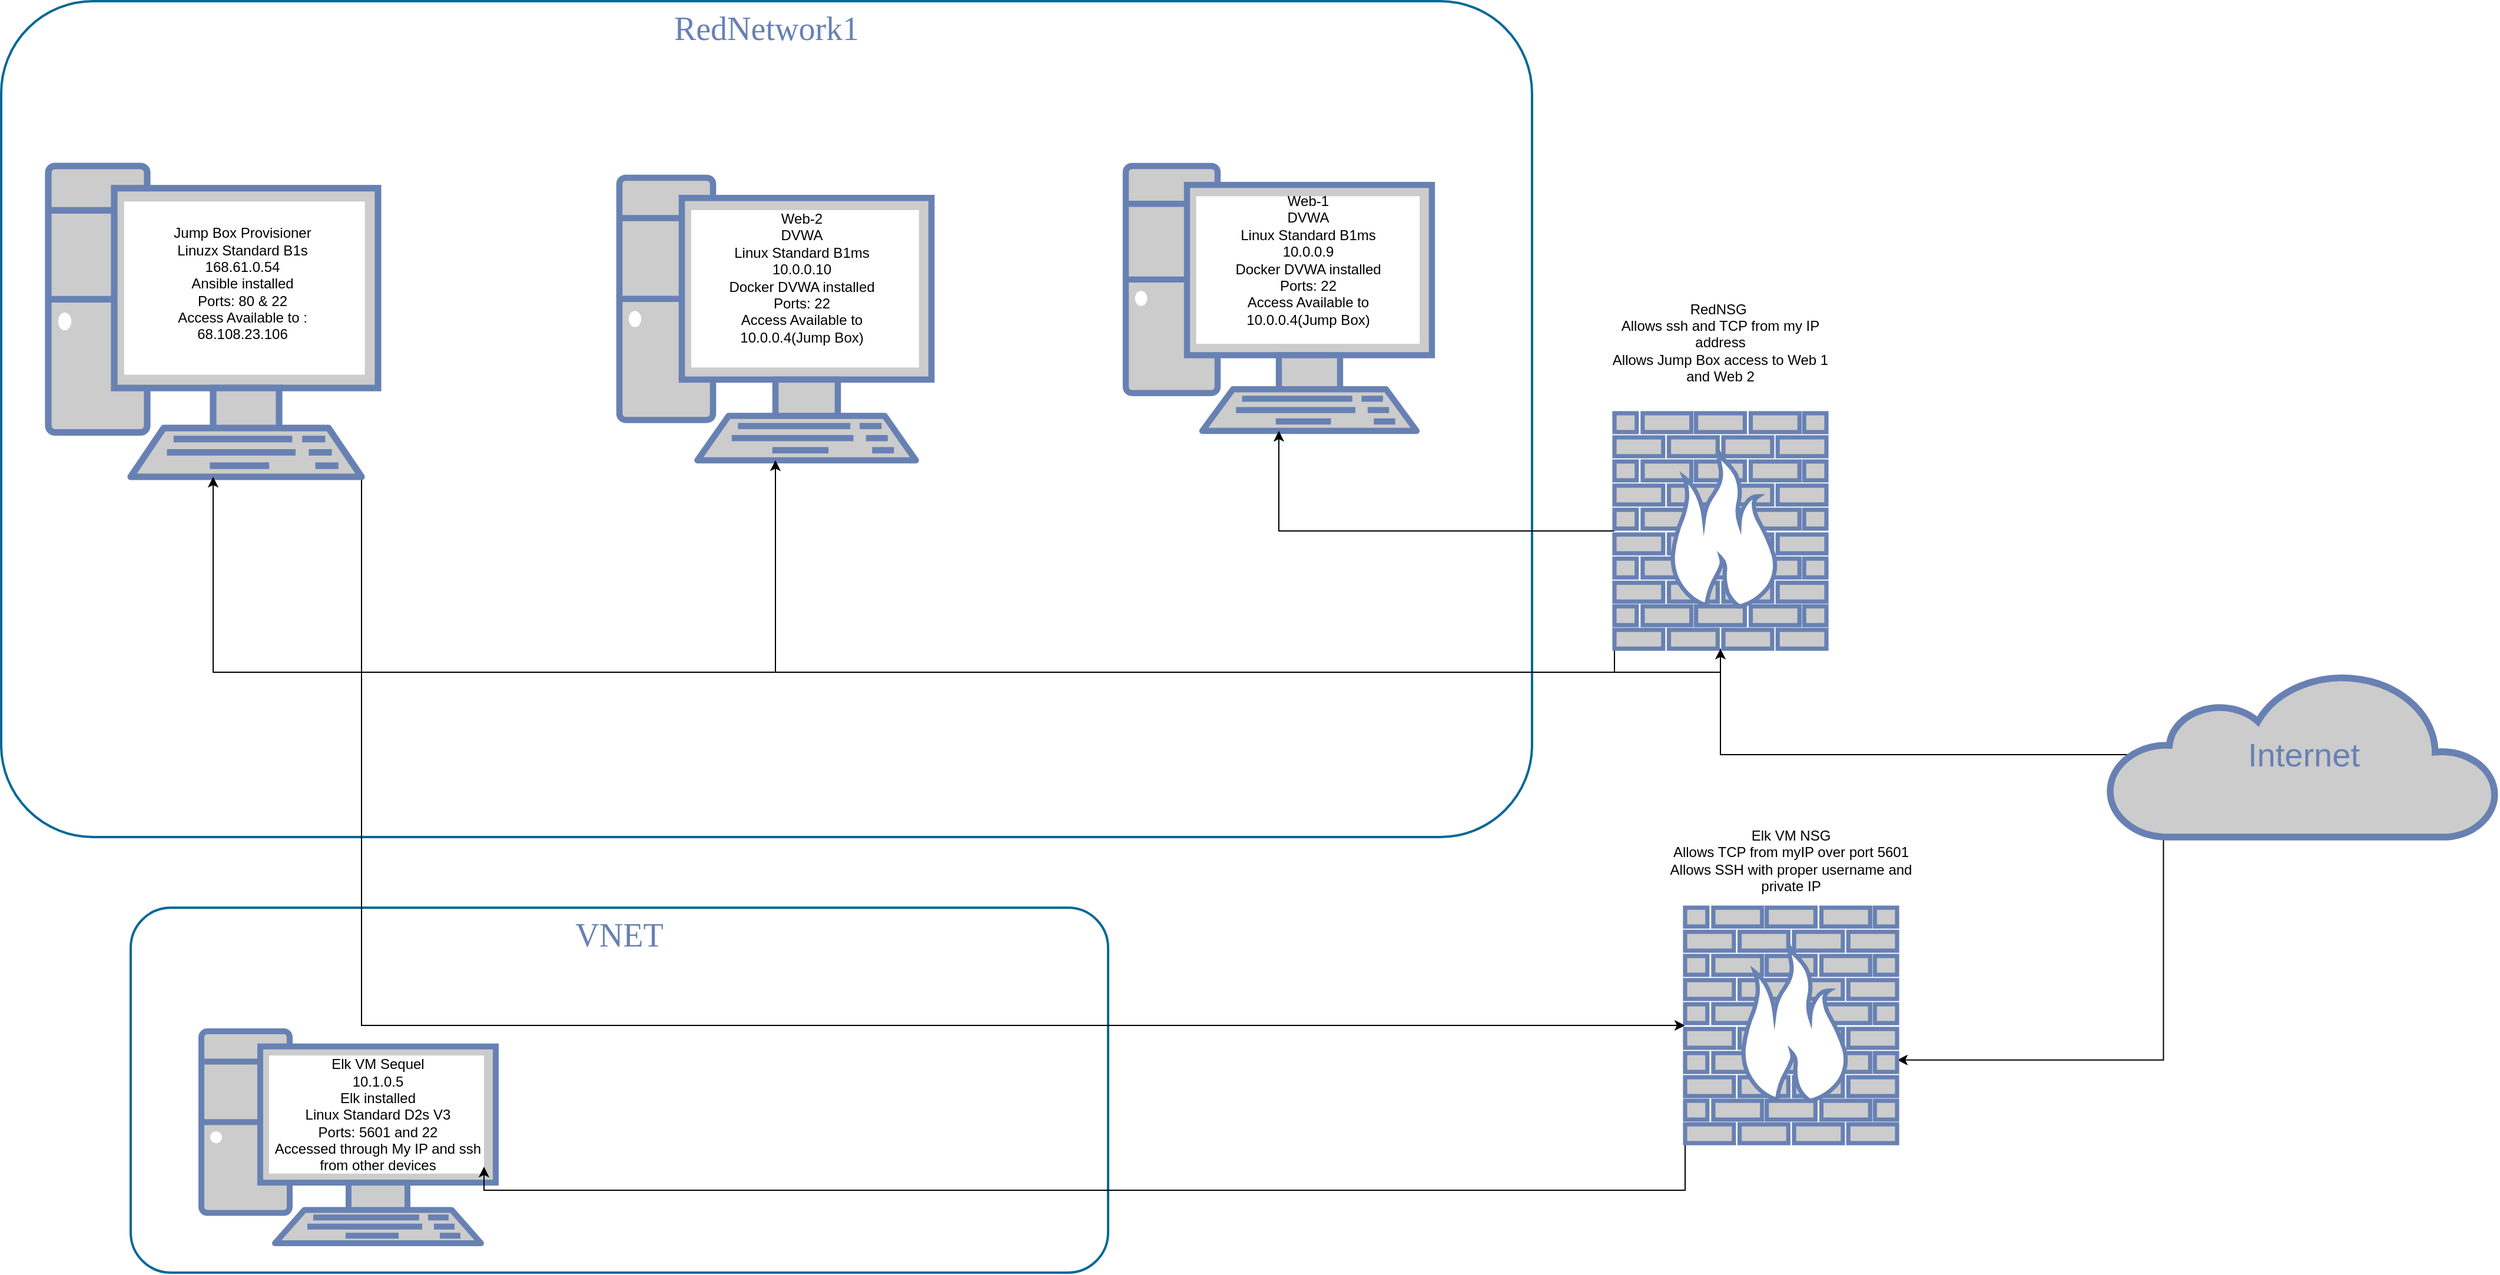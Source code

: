 <mxfile version="14.8.0" type="github">
  <diagram name="Page-1" id="bfe91b75-5d2c-26a0-9c1d-138518896778">
    <mxGraphModel dx="2893" dy="1417" grid="1" gridSize="10" guides="1" tooltips="1" connect="1" arrows="1" fold="1" page="1" pageScale="1" pageWidth="1100" pageHeight="850" background="none" math="0" shadow="0">
      <root>
        <mxCell id="0" />
        <mxCell id="1" parent="0" />
        <mxCell id="7c3789c024ecab99-81" value="VNET" style="rounded=1;whiteSpace=wrap;html=1;shadow=0;comic=0;strokeColor=#036897;strokeWidth=2;fillColor=none;fontFamily=Verdana;fontSize=28;fontColor=#6881B3;align=center;arcSize=11;verticalAlign=top;" parent="1" vertex="1">
          <mxGeometry x="120" y="870" width="830" height="310" as="geometry" />
        </mxCell>
        <mxCell id="7c3789c024ecab99-79" value="RedNetwork1" style="rounded=1;whiteSpace=wrap;html=1;shadow=0;comic=0;strokeColor=#036897;strokeWidth=2;fillColor=none;fontFamily=Verdana;fontSize=28;fontColor=#6881B3;align=center;arcSize=11;verticalAlign=top;" parent="1" vertex="1">
          <mxGeometry x="10" y="100" width="1300" height="710" as="geometry" />
        </mxCell>
        <mxCell id="p0hrU5M6jFZyS-_oH4Du-32" style="edgeStyle=orthogonalEdgeStyle;rounded=0;orthogonalLoop=1;jettySize=auto;html=1;exitX=0.95;exitY=1;exitDx=0;exitDy=0;exitPerimeter=0;entryX=0;entryY=0.5;entryDx=0;entryDy=0;entryPerimeter=0;" edge="1" parent="1" source="7c3789c024ecab99-20" target="p0hrU5M6jFZyS-_oH4Du-22">
          <mxGeometry relative="1" as="geometry" />
        </mxCell>
        <mxCell id="7c3789c024ecab99-20" value="" style="fontColor=#0066CC;verticalAlign=top;verticalLabelPosition=bottom;labelPosition=center;align=center;html=1;fillColor=#CCCCCC;strokeColor=#6881B3;gradientColor=none;gradientDirection=north;strokeWidth=2;shape=mxgraph.networks.pc;rounded=0;shadow=0;comic=0;" parent="1" vertex="1">
          <mxGeometry x="50" y="240" width="280" height="264" as="geometry" />
        </mxCell>
        <mxCell id="7c3789c024ecab99-23" value="" style="fontColor=#0066CC;verticalAlign=top;verticalLabelPosition=bottom;labelPosition=center;align=center;html=1;fillColor=#CCCCCC;strokeColor=#6881B3;gradientColor=none;gradientDirection=north;strokeWidth=2;shape=mxgraph.networks.pc;rounded=0;shadow=0;comic=0;" parent="1" vertex="1">
          <mxGeometry x="965" y="240" width="260" height="225" as="geometry" />
        </mxCell>
        <mxCell id="7c3789c024ecab99-25" value="" style="fontColor=#0066CC;verticalAlign=top;verticalLabelPosition=bottom;labelPosition=center;align=center;html=1;fillColor=#CCCCCC;strokeColor=#6881B3;gradientColor=none;gradientDirection=north;strokeWidth=2;shape=mxgraph.networks.pc;rounded=0;shadow=0;comic=0;" parent="1" vertex="1">
          <mxGeometry x="535" y="250" width="265" height="240" as="geometry" />
        </mxCell>
        <mxCell id="7c3789c024ecab99-34" value="" style="fontColor=#0066CC;verticalAlign=top;verticalLabelPosition=bottom;labelPosition=center;align=center;html=1;fillColor=#CCCCCC;strokeColor=#6881B3;gradientColor=none;gradientDirection=north;strokeWidth=2;shape=mxgraph.networks.pc;rounded=0;shadow=0;comic=0;" parent="1" vertex="1">
          <mxGeometry x="180" y="975" width="250" height="180" as="geometry" />
        </mxCell>
        <mxCell id="p0hrU5M6jFZyS-_oH4Du-20" style="edgeStyle=orthogonalEdgeStyle;rounded=0;orthogonalLoop=1;jettySize=auto;html=1;exitX=0.06;exitY=0.5;exitDx=0;exitDy=0;exitPerimeter=0;entryX=0.5;entryY=1;entryDx=0;entryDy=0;entryPerimeter=0;" edge="1" parent="1" source="7c3789c024ecab99-53" target="7c3789c024ecab99-8">
          <mxGeometry relative="1" as="geometry" />
        </mxCell>
        <mxCell id="p0hrU5M6jFZyS-_oH4Du-23" style="edgeStyle=orthogonalEdgeStyle;rounded=0;orthogonalLoop=1;jettySize=auto;html=1;exitX=0.14;exitY=1;exitDx=0;exitDy=0;exitPerimeter=0;entryX=1;entryY=0.647;entryDx=0;entryDy=0;entryPerimeter=0;" edge="1" parent="1" source="7c3789c024ecab99-53" target="p0hrU5M6jFZyS-_oH4Du-22">
          <mxGeometry relative="1" as="geometry" />
        </mxCell>
        <mxCell id="7c3789c024ecab99-53" value="Internet" style="html=1;fillColor=#CCCCCC;strokeColor=#6881B3;gradientColor=none;gradientDirection=north;strokeWidth=2;shape=mxgraph.networks.cloud;fontColor=#6881B3;rounded=0;shadow=0;comic=0;align=center;fontSize=28;" parent="1" vertex="1">
          <mxGeometry x="1800" y="670" width="330" height="140" as="geometry" />
        </mxCell>
        <mxCell id="p0hrU5M6jFZyS-_oH4Du-7" value="Jump Box Provisioner&lt;br&gt;Linuzx Standard B1s&lt;br&gt;168.61.0.54&lt;br&gt;Ansible installed&lt;br&gt;Ports: 80 &amp;amp; 22&lt;br&gt;Access Available to : 68.108.23.106" style="text;html=1;strokeColor=none;fillColor=none;align=center;verticalAlign=middle;whiteSpace=wrap;rounded=0;" vertex="1" parent="1">
          <mxGeometry x="120" y="280" width="190" height="120" as="geometry" />
        </mxCell>
        <mxCell id="p0hrU5M6jFZyS-_oH4Du-8" value="Web-1&lt;br&gt;DVWA&lt;br&gt;Linux Standard B1ms&lt;br&gt;10.0.0.9&lt;br&gt;Docker DVWA installed&lt;br&gt;Ports: 22&lt;br&gt;Access Available to 10.0.0.4(Jump Box)" style="text;html=1;strokeColor=none;fillColor=none;align=center;verticalAlign=middle;whiteSpace=wrap;rounded=0;" vertex="1" parent="1">
          <mxGeometry x="1040" y="270" width="160" height="100" as="geometry" />
        </mxCell>
        <mxCell id="p0hrU5M6jFZyS-_oH4Du-9" value="Web-2&lt;br&gt;DVWA&lt;br&gt;Linux Standard B1ms&lt;br&gt;10.0.0.10&lt;br&gt;Docker DVWA installed&lt;br&gt;Ports: 22&lt;br&gt;Access Available to 10.0.0.4(Jump Box)" style="text;html=1;strokeColor=none;fillColor=none;align=center;verticalAlign=middle;whiteSpace=wrap;rounded=0;" vertex="1" parent="1">
          <mxGeometry x="610" y="280" width="160" height="110" as="geometry" />
        </mxCell>
        <mxCell id="p0hrU5M6jFZyS-_oH4Du-10" value="Elk VM Sequel&lt;br&gt;10.1.0.5&lt;br&gt;Elk installed&lt;br&gt;Linux Standard D2s V3&lt;br&gt;Ports: 5601 and 22&lt;br&gt;Accessed through My IP and ssh from other devices" style="text;html=1;strokeColor=none;fillColor=none;align=center;verticalAlign=middle;whiteSpace=wrap;rounded=0;" vertex="1" parent="1">
          <mxGeometry x="240" y="1001.91" width="180" height="88.09" as="geometry" />
        </mxCell>
        <mxCell id="p0hrU5M6jFZyS-_oH4Du-26" style="edgeStyle=orthogonalEdgeStyle;rounded=0;orthogonalLoop=1;jettySize=auto;html=1;exitX=0;exitY=0.5;exitDx=0;exitDy=0;exitPerimeter=0;entryX=0.5;entryY=1;entryDx=0;entryDy=0;entryPerimeter=0;" edge="1" parent="1" source="7c3789c024ecab99-8" target="7c3789c024ecab99-23">
          <mxGeometry relative="1" as="geometry" />
        </mxCell>
        <mxCell id="p0hrU5M6jFZyS-_oH4Du-27" style="edgeStyle=orthogonalEdgeStyle;rounded=0;orthogonalLoop=1;jettySize=auto;html=1;exitX=0;exitY=1;exitDx=0;exitDy=0;exitPerimeter=0;entryX=0.5;entryY=1;entryDx=0;entryDy=0;entryPerimeter=0;" edge="1" parent="1" source="7c3789c024ecab99-8" target="7c3789c024ecab99-25">
          <mxGeometry relative="1" as="geometry" />
        </mxCell>
        <mxCell id="p0hrU5M6jFZyS-_oH4Du-28" style="edgeStyle=orthogonalEdgeStyle;rounded=0;orthogonalLoop=1;jettySize=auto;html=1;exitX=0.5;exitY=1;exitDx=0;exitDy=0;exitPerimeter=0;entryX=0.5;entryY=1;entryDx=0;entryDy=0;entryPerimeter=0;" edge="1" parent="1" source="7c3789c024ecab99-8" target="7c3789c024ecab99-20">
          <mxGeometry relative="1" as="geometry" />
        </mxCell>
        <mxCell id="7c3789c024ecab99-8" value="" style="fontColor=#0066CC;verticalAlign=top;verticalLabelPosition=bottom;labelPosition=center;align=center;html=1;fillColor=#CCCCCC;strokeColor=#6881B3;gradientColor=none;gradientDirection=north;strokeWidth=2;shape=mxgraph.networks.firewall;rounded=0;shadow=0;comic=0;" parent="1" vertex="1">
          <mxGeometry x="1380" y="450" width="180" height="200" as="geometry" />
        </mxCell>
        <mxCell id="p0hrU5M6jFZyS-_oH4Du-15" value="RedNSG&amp;nbsp;&lt;br&gt;Allows ssh and TCP from my IP address&lt;br&gt;Allows Jump Box access to Web 1 and Web 2" style="text;html=1;strokeColor=none;fillColor=none;align=center;verticalAlign=middle;whiteSpace=wrap;rounded=0;" vertex="1" parent="1">
          <mxGeometry x="1370" y="340" width="200" height="100" as="geometry" />
        </mxCell>
        <mxCell id="p0hrU5M6jFZyS-_oH4Du-29" style="edgeStyle=orthogonalEdgeStyle;rounded=0;orthogonalLoop=1;jettySize=auto;html=1;exitX=0;exitY=1;exitDx=0;exitDy=0;exitPerimeter=0;entryX=1;entryY=1;entryDx=0;entryDy=0;" edge="1" parent="1" source="p0hrU5M6jFZyS-_oH4Du-22" target="p0hrU5M6jFZyS-_oH4Du-10">
          <mxGeometry relative="1" as="geometry" />
        </mxCell>
        <mxCell id="p0hrU5M6jFZyS-_oH4Du-22" value="" style="fontColor=#0066CC;verticalAlign=top;verticalLabelPosition=bottom;labelPosition=center;align=center;html=1;fillColor=#CCCCCC;strokeColor=#6881B3;gradientColor=none;gradientDirection=north;strokeWidth=2;shape=mxgraph.networks.firewall;rounded=0;shadow=0;comic=0;" vertex="1" parent="1">
          <mxGeometry x="1440" y="870" width="180" height="200" as="geometry" />
        </mxCell>
        <mxCell id="p0hrU5M6jFZyS-_oH4Du-25" value="Elk VM NSG&lt;br&gt;Allows TCP from myIP over port 5601&lt;br&gt;Allows SSH with proper username and private IP" style="text;html=1;strokeColor=none;fillColor=none;align=center;verticalAlign=middle;whiteSpace=wrap;rounded=0;" vertex="1" parent="1">
          <mxGeometry x="1425" y="780" width="210" height="100" as="geometry" />
        </mxCell>
      </root>
    </mxGraphModel>
  </diagram>
</mxfile>
